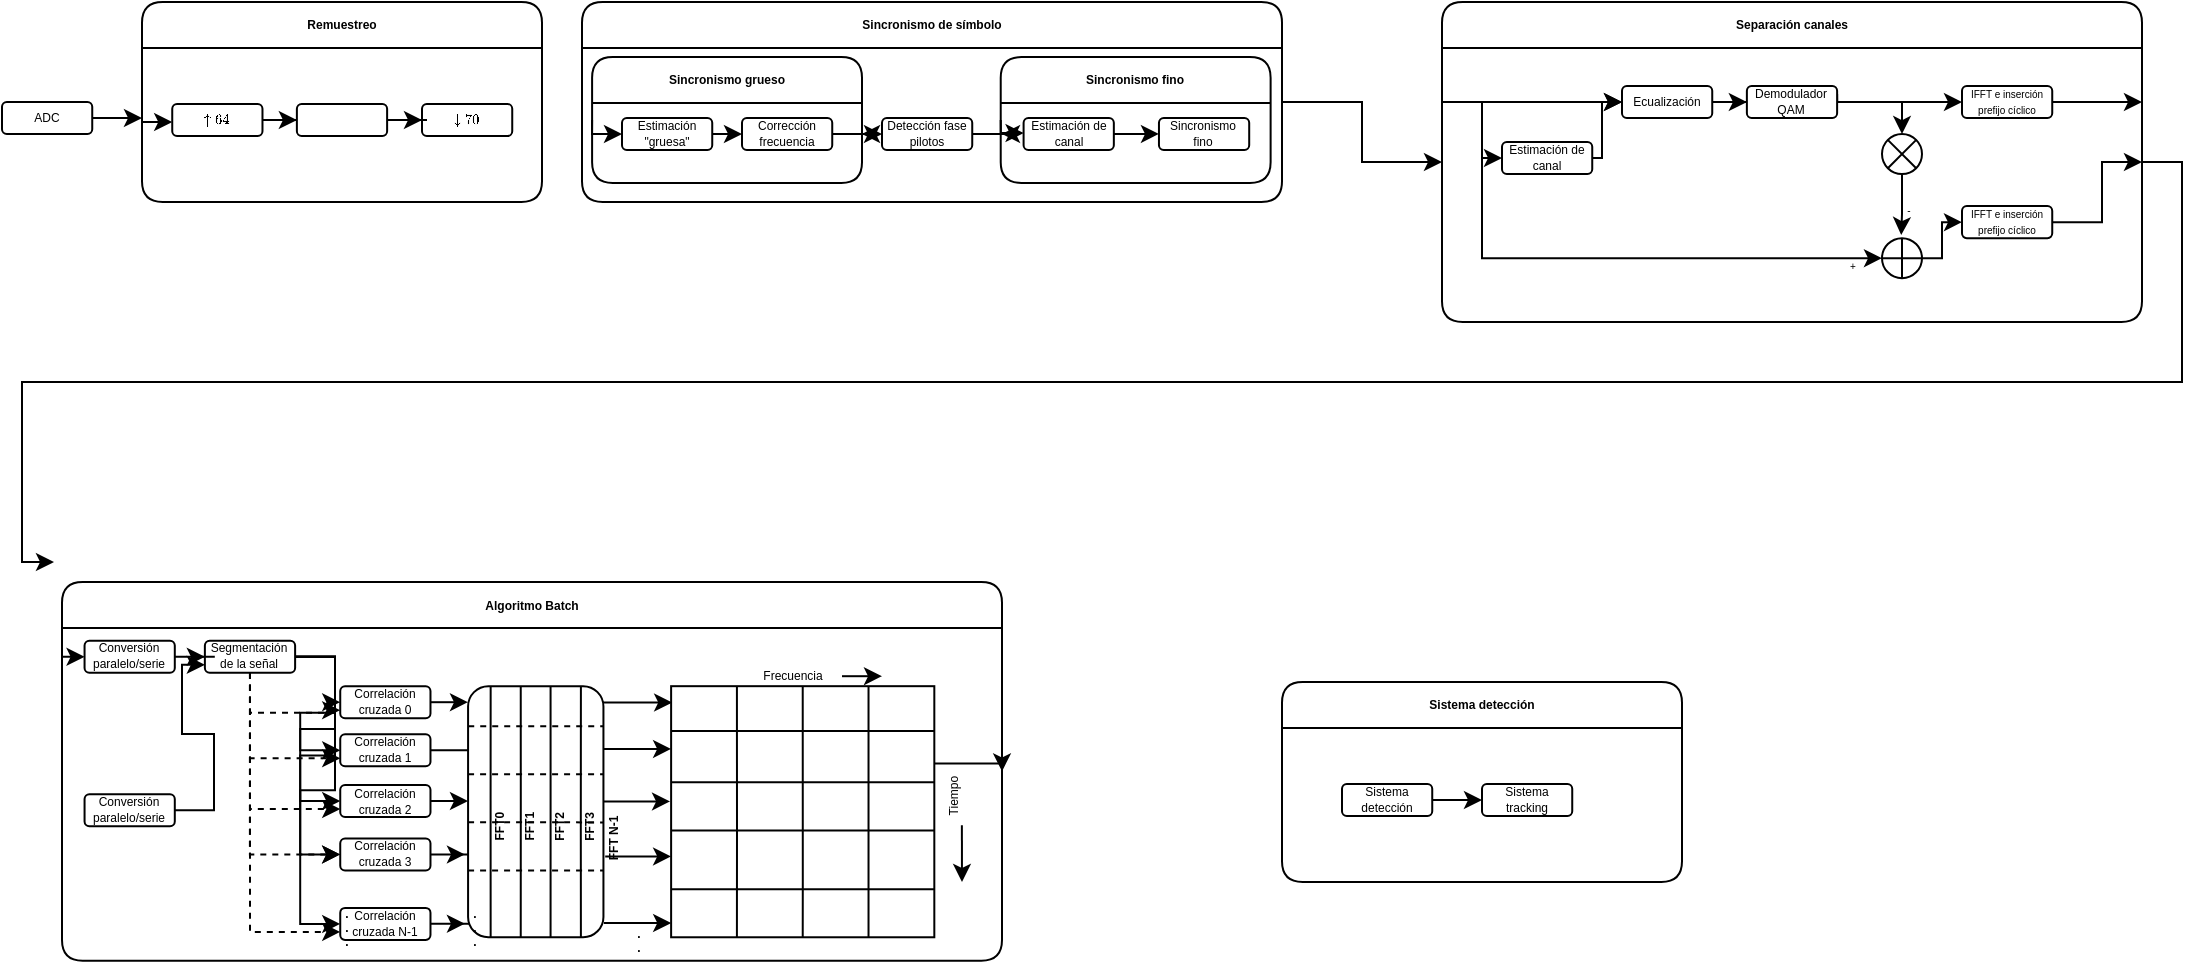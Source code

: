 <mxfile version="19.0.0" type="github">
  <diagram id="PDouPj2kM5bLhdBqerRg" name="Page-1">
    <mxGraphModel dx="2222" dy="564" grid="1" gridSize="10" guides="1" tooltips="1" connect="1" arrows="1" fold="1" page="1" pageScale="1" pageWidth="1169" pageHeight="827" math="1" shadow="0">
      <root>
        <mxCell id="0" />
        <mxCell id="1" parent="0" />
        <mxCell id="mMi7ERoI5mFDvk5F9cLi-12" style="edgeStyle=orthogonalEdgeStyle;rounded=0;orthogonalLoop=1;jettySize=auto;html=1;fontSize=6;strokeWidth=1;" edge="1" parent="1" source="mMi7ERoI5mFDvk5F9cLi-6">
          <mxGeometry relative="1" as="geometry">
            <mxPoint x="-1060" y="178.015" as="targetPoint" />
          </mxGeometry>
        </mxCell>
        <mxCell id="mMi7ERoI5mFDvk5F9cLi-6" value="ADC" style="rounded=1;html=1;fontSize=6;whiteSpace=wrap;" vertex="1" parent="1">
          <mxGeometry x="-1130" y="170.001" width="45.12" height="16.027" as="geometry" />
        </mxCell>
        <mxCell id="mMi7ERoI5mFDvk5F9cLi-7" value="Remuestreo" style="swimlane;fontSize=6;rounded=1;" vertex="1" parent="1">
          <mxGeometry x="-1060" y="120" width="200" height="100" as="geometry" />
        </mxCell>
        <mxCell id="mMi7ERoI5mFDvk5F9cLi-15" style="edgeStyle=orthogonalEdgeStyle;rounded=0;orthogonalLoop=1;jettySize=auto;html=1;fontSize=6;strokeWidth=1;" edge="1" parent="mMi7ERoI5mFDvk5F9cLi-7" source="mMi7ERoI5mFDvk5F9cLi-8" target="mMi7ERoI5mFDvk5F9cLi-9">
          <mxGeometry relative="1" as="geometry" />
        </mxCell>
        <mxCell id="mMi7ERoI5mFDvk5F9cLi-8" value="$$\uparrow 64$$" style="rounded=1;html=1;fontSize=6;whiteSpace=wrap;" vertex="1" parent="mMi7ERoI5mFDvk5F9cLi-7">
          <mxGeometry x="15.12" y="51.001" width="45.12" height="16.027" as="geometry" />
        </mxCell>
        <mxCell id="mMi7ERoI5mFDvk5F9cLi-10" value="$$\downarrow 70$$" style="rounded=1;html=1;fontSize=6;whiteSpace=wrap;" vertex="1" parent="mMi7ERoI5mFDvk5F9cLi-7">
          <mxGeometry x="140" y="51.001" width="45.12" height="16.027" as="geometry" />
        </mxCell>
        <mxCell id="mMi7ERoI5mFDvk5F9cLi-16" style="edgeStyle=orthogonalEdgeStyle;rounded=0;orthogonalLoop=1;jettySize=auto;html=1;entryX=0;entryY=0.5;entryDx=0;entryDy=0;fontSize=6;strokeWidth=1;" edge="1" parent="mMi7ERoI5mFDvk5F9cLi-7" source="mMi7ERoI5mFDvk5F9cLi-9" target="mMi7ERoI5mFDvk5F9cLi-10">
          <mxGeometry relative="1" as="geometry" />
        </mxCell>
        <mxCell id="mMi7ERoI5mFDvk5F9cLi-9" value="" style="rounded=1;html=1;fontSize=6;whiteSpace=wrap;" vertex="1" parent="mMi7ERoI5mFDvk5F9cLi-7">
          <mxGeometry x="77.44" y="51.001" width="45.12" height="16.027" as="geometry" />
        </mxCell>
        <mxCell id="mMi7ERoI5mFDvk5F9cLi-17" style="edgeStyle=orthogonalEdgeStyle;rounded=0;orthogonalLoop=1;jettySize=auto;html=1;exitX=0;exitY=0.5;exitDx=0;exitDy=0;entryX=0;entryY=0.5;entryDx=0;entryDy=0;fontSize=6;strokeWidth=1;" edge="1" parent="mMi7ERoI5mFDvk5F9cLi-7" source="mMi7ERoI5mFDvk5F9cLi-7" target="mMi7ERoI5mFDvk5F9cLi-8">
          <mxGeometry relative="1" as="geometry">
            <Array as="points">
              <mxPoint y="60" />
              <mxPoint x="15" y="60" />
            </Array>
          </mxGeometry>
        </mxCell>
        <mxCell id="mMi7ERoI5mFDvk5F9cLi-14" value="" style="shape=image;verticalLabelPosition=bottom;labelBackgroundColor=default;verticalAlign=top;aspect=fixed;imageAspect=0;image=https://www.simbologia-electronica.com/imagenes/simbolos-electronicos/filtros-electricos/pasa-baja_1.png;" vertex="1" parent="1">
          <mxGeometry x="-975" y="164.01" width="30" height="30" as="geometry" />
        </mxCell>
        <mxCell id="mMi7ERoI5mFDvk5F9cLi-85" style="edgeStyle=orthogonalEdgeStyle;rounded=0;orthogonalLoop=1;jettySize=auto;html=1;entryX=0;entryY=0.5;entryDx=0;entryDy=0;fontSize=5;strokeWidth=1;" edge="1" parent="1" source="mMi7ERoI5mFDvk5F9cLi-18" target="mMi7ERoI5mFDvk5F9cLi-55">
          <mxGeometry relative="1" as="geometry" />
        </mxCell>
        <mxCell id="mMi7ERoI5mFDvk5F9cLi-18" value="Sincronismo de símbolo" style="swimlane;fontSize=6;rounded=1;container=0;" vertex="1" parent="1">
          <mxGeometry x="-840" y="120" width="350" height="100" as="geometry" />
        </mxCell>
        <mxCell id="mMi7ERoI5mFDvk5F9cLi-46" value="Sincronismo fino" style="swimlane;rounded=1;shadow=0;glass=0;fontSize=6;whiteSpace=wrap;container=0;" vertex="1" parent="mMi7ERoI5mFDvk5F9cLi-18">
          <mxGeometry x="209.36" y="27.54" width="134.95" height="62.94" as="geometry">
            <mxRectangle x="70" y="50" width="100" height="23" as="alternateBounds" />
          </mxGeometry>
        </mxCell>
        <mxCell id="mMi7ERoI5mFDvk5F9cLi-49" style="edgeStyle=orthogonalEdgeStyle;rounded=0;orthogonalLoop=1;jettySize=auto;html=1;entryX=0;entryY=0.5;entryDx=0;entryDy=0;fontSize=6;strokeWidth=1;" edge="1" parent="mMi7ERoI5mFDvk5F9cLi-46" source="mMi7ERoI5mFDvk5F9cLi-47" target="mMi7ERoI5mFDvk5F9cLi-48">
          <mxGeometry relative="1" as="geometry" />
        </mxCell>
        <mxCell id="mMi7ERoI5mFDvk5F9cLi-47" value="Estimación de canal" style="rounded=1;html=1;fontSize=6;whiteSpace=wrap;" vertex="1" parent="mMi7ERoI5mFDvk5F9cLi-46">
          <mxGeometry x="11.44" y="30.431" width="45.12" height="16.027" as="geometry" />
        </mxCell>
        <mxCell id="mMi7ERoI5mFDvk5F9cLi-48" value="Sincronismo fino" style="rounded=1;html=1;fontSize=6;whiteSpace=wrap;" vertex="1" parent="mMi7ERoI5mFDvk5F9cLi-46">
          <mxGeometry x="79.12" y="30.431" width="45.12" height="16.027" as="geometry" />
        </mxCell>
        <mxCell id="mMi7ERoI5mFDvk5F9cLi-50" style="edgeStyle=orthogonalEdgeStyle;rounded=0;orthogonalLoop=1;jettySize=auto;html=1;exitX=0;exitY=0.5;exitDx=0;exitDy=0;entryX=0;entryY=0.5;entryDx=0;entryDy=0;fontSize=6;strokeWidth=1;" edge="1" parent="mMi7ERoI5mFDvk5F9cLi-46" source="mMi7ERoI5mFDvk5F9cLi-46" target="mMi7ERoI5mFDvk5F9cLi-47">
          <mxGeometry relative="1" as="geometry">
            <Array as="points">
              <mxPoint y="38" />
              <mxPoint x="11" y="38" />
            </Array>
          </mxGeometry>
        </mxCell>
        <mxCell id="mMi7ERoI5mFDvk5F9cLi-51" style="edgeStyle=orthogonalEdgeStyle;rounded=0;orthogonalLoop=1;jettySize=auto;html=1;fontSize=6;strokeWidth=1;" edge="1" parent="1" source="mMi7ERoI5mFDvk5F9cLi-45">
          <mxGeometry relative="1" as="geometry">
            <mxPoint x="-630" y="185.995" as="targetPoint" />
          </mxGeometry>
        </mxCell>
        <mxCell id="mMi7ERoI5mFDvk5F9cLi-43" style="edgeStyle=orthogonalEdgeStyle;rounded=0;orthogonalLoop=1;jettySize=auto;html=1;exitX=0;exitY=0.5;exitDx=0;exitDy=0;entryX=0;entryY=0.5;entryDx=0;entryDy=0;fontSize=6;strokeWidth=1;" edge="1" parent="1" source="mMi7ERoI5mFDvk5F9cLi-27" target="mMi7ERoI5mFDvk5F9cLi-38">
          <mxGeometry relative="1" as="geometry">
            <Array as="points">
              <mxPoint x="-835" y="186" />
            </Array>
          </mxGeometry>
        </mxCell>
        <mxCell id="mMi7ERoI5mFDvk5F9cLi-52" style="edgeStyle=orthogonalEdgeStyle;rounded=0;orthogonalLoop=1;jettySize=auto;html=1;exitX=1;exitY=0.5;exitDx=0;exitDy=0;entryX=0;entryY=0.5;entryDx=0;entryDy=0;fontSize=6;strokeWidth=1;" edge="1" parent="1" source="mMi7ERoI5mFDvk5F9cLi-27" target="mMi7ERoI5mFDvk5F9cLi-45">
          <mxGeometry relative="1" as="geometry">
            <Array as="points">
              <mxPoint x="-700" y="186" />
            </Array>
          </mxGeometry>
        </mxCell>
        <mxCell id="mMi7ERoI5mFDvk5F9cLi-27" value="Sincronismo grueso" style="swimlane;rounded=1;shadow=0;glass=0;fontSize=6;whiteSpace=wrap;container=0;" vertex="1" parent="1">
          <mxGeometry x="-834.95" y="147.55" width="134.95" height="62.94" as="geometry">
            <mxRectangle x="70" y="50" width="100" height="23" as="alternateBounds" />
          </mxGeometry>
        </mxCell>
        <mxCell id="mMi7ERoI5mFDvk5F9cLi-44" style="edgeStyle=orthogonalEdgeStyle;rounded=0;orthogonalLoop=1;jettySize=auto;html=1;exitX=1;exitY=0.5;exitDx=0;exitDy=0;entryX=0;entryY=0.5;entryDx=0;entryDy=0;fontSize=6;strokeWidth=1;" edge="1" parent="1" source="mMi7ERoI5mFDvk5F9cLi-38" target="mMi7ERoI5mFDvk5F9cLi-39">
          <mxGeometry relative="1" as="geometry" />
        </mxCell>
        <mxCell id="mMi7ERoI5mFDvk5F9cLi-38" value="Estimación &quot;gruesa&quot;" style="rounded=1;html=1;fontSize=6;whiteSpace=wrap;" vertex="1" parent="1">
          <mxGeometry x="-820.0" y="177.981" width="45.12" height="16.027" as="geometry" />
        </mxCell>
        <mxCell id="mMi7ERoI5mFDvk5F9cLi-53" style="edgeStyle=orthogonalEdgeStyle;rounded=0;orthogonalLoop=1;jettySize=auto;html=1;fontSize=6;strokeWidth=1;" edge="1" parent="1" source="mMi7ERoI5mFDvk5F9cLi-39">
          <mxGeometry relative="1" as="geometry">
            <mxPoint x="-700" y="185.995" as="targetPoint" />
          </mxGeometry>
        </mxCell>
        <mxCell id="mMi7ERoI5mFDvk5F9cLi-39" value="Corrección frecuencia" style="rounded=1;html=1;fontSize=6;whiteSpace=wrap;" vertex="1" parent="1">
          <mxGeometry x="-760.0" y="177.981" width="45.12" height="16.027" as="geometry" />
        </mxCell>
        <mxCell id="mMi7ERoI5mFDvk5F9cLi-45" value="Detección fase pilotos" style="rounded=1;html=1;fontSize=6;whiteSpace=wrap;" vertex="1" parent="1">
          <mxGeometry x="-690.0" y="177.981" width="45.12" height="16.027" as="geometry" />
        </mxCell>
        <mxCell id="mMi7ERoI5mFDvk5F9cLi-54" value="" style="group" vertex="1" connectable="0" parent="1">
          <mxGeometry x="-1100" y="410" width="470" height="189.41" as="geometry" />
        </mxCell>
        <mxCell id="5luADB34g27wOjglePZU-57" value="Algoritmo Batch" style="swimlane;rounded=1;shadow=0;glass=0;whiteSpace=wrap;fontSize=6;" parent="mMi7ERoI5mFDvk5F9cLi-54" vertex="1">
          <mxGeometry width="470" height="189.41" as="geometry" />
        </mxCell>
        <mxCell id="5luADB34g27wOjglePZU-74" style="edgeStyle=orthogonalEdgeStyle;rounded=0;orthogonalLoop=1;jettySize=auto;html=1;entryX=0;entryY=0.5;entryDx=0;entryDy=0;fontSize=6;" parent="5luADB34g27wOjglePZU-57" source="5luADB34g27wOjglePZU-64" target="5luADB34g27wOjglePZU-68" edge="1">
          <mxGeometry relative="1" as="geometry" />
        </mxCell>
        <mxCell id="5luADB34g27wOjglePZU-75" style="edgeStyle=orthogonalEdgeStyle;rounded=0;orthogonalLoop=1;jettySize=auto;html=1;exitX=1;exitY=0.5;exitDx=0;exitDy=0;entryX=0;entryY=0.5;entryDx=0;entryDy=0;fontSize=6;" parent="5luADB34g27wOjglePZU-57" source="5luADB34g27wOjglePZU-64" target="5luADB34g27wOjglePZU-69" edge="1">
          <mxGeometry relative="1" as="geometry" />
        </mxCell>
        <mxCell id="5luADB34g27wOjglePZU-76" style="edgeStyle=orthogonalEdgeStyle;rounded=0;orthogonalLoop=1;jettySize=auto;html=1;exitX=1;exitY=0.5;exitDx=0;exitDy=0;entryX=0;entryY=0.5;entryDx=0;entryDy=0;fontSize=6;" parent="5luADB34g27wOjglePZU-57" source="5luADB34g27wOjglePZU-64" target="5luADB34g27wOjglePZU-70" edge="1">
          <mxGeometry relative="1" as="geometry" />
        </mxCell>
        <mxCell id="5luADB34g27wOjglePZU-77" style="edgeStyle=orthogonalEdgeStyle;rounded=0;orthogonalLoop=1;jettySize=auto;html=1;exitX=1;exitY=0.5;exitDx=0;exitDy=0;entryX=0;entryY=0.5;entryDx=0;entryDy=0;fontSize=6;" parent="5luADB34g27wOjglePZU-57" source="5luADB34g27wOjglePZU-64" target="5luADB34g27wOjglePZU-71" edge="1">
          <mxGeometry relative="1" as="geometry" />
        </mxCell>
        <mxCell id="5luADB34g27wOjglePZU-78" style="edgeStyle=orthogonalEdgeStyle;rounded=0;orthogonalLoop=1;jettySize=auto;html=1;exitX=1;exitY=0.5;exitDx=0;exitDy=0;entryX=0;entryY=0.5;entryDx=0;entryDy=0;fontSize=6;" parent="5luADB34g27wOjglePZU-57" source="5luADB34g27wOjglePZU-64" target="5luADB34g27wOjglePZU-72" edge="1">
          <mxGeometry relative="1" as="geometry" />
        </mxCell>
        <mxCell id="5luADB34g27wOjglePZU-80" style="edgeStyle=orthogonalEdgeStyle;orthogonalLoop=1;jettySize=auto;html=1;exitX=0.5;exitY=1;exitDx=0;exitDy=0;entryX=0;entryY=0.75;entryDx=0;entryDy=0;rounded=0;dashed=1;fontSize=6;" parent="5luADB34g27wOjglePZU-57" source="5luADB34g27wOjglePZU-64" target="5luADB34g27wOjglePZU-69" edge="1">
          <mxGeometry relative="1" as="geometry" />
        </mxCell>
        <mxCell id="5luADB34g27wOjglePZU-82" style="edgeStyle=orthogonalEdgeStyle;rounded=0;orthogonalLoop=1;jettySize=auto;html=1;exitX=0.5;exitY=1;exitDx=0;exitDy=0;entryX=0;entryY=0.75;entryDx=0;entryDy=0;dashed=1;fontSize=6;" parent="5luADB34g27wOjglePZU-57" source="5luADB34g27wOjglePZU-64" target="5luADB34g27wOjglePZU-68" edge="1">
          <mxGeometry relative="1" as="geometry" />
        </mxCell>
        <mxCell id="5luADB34g27wOjglePZU-83" style="edgeStyle=orthogonalEdgeStyle;rounded=0;orthogonalLoop=1;jettySize=auto;html=1;exitX=0.5;exitY=1;exitDx=0;exitDy=0;entryX=0;entryY=0.75;entryDx=0;entryDy=0;dashed=1;fontSize=6;" parent="5luADB34g27wOjglePZU-57" source="5luADB34g27wOjglePZU-64" target="5luADB34g27wOjglePZU-70" edge="1">
          <mxGeometry relative="1" as="geometry" />
        </mxCell>
        <mxCell id="5luADB34g27wOjglePZU-84" style="edgeStyle=orthogonalEdgeStyle;rounded=0;orthogonalLoop=1;jettySize=auto;html=1;entryX=0;entryY=0.5;entryDx=0;entryDy=0;dashed=1;fontSize=6;" parent="5luADB34g27wOjglePZU-57" source="5luADB34g27wOjglePZU-64" target="5luADB34g27wOjglePZU-71" edge="1">
          <mxGeometry relative="1" as="geometry">
            <Array as="points">
              <mxPoint x="94" y="136.229" />
            </Array>
          </mxGeometry>
        </mxCell>
        <mxCell id="5luADB34g27wOjglePZU-85" style="edgeStyle=orthogonalEdgeStyle;rounded=0;orthogonalLoop=1;jettySize=auto;html=1;exitX=0.5;exitY=1;exitDx=0;exitDy=0;entryX=0;entryY=0.75;entryDx=0;entryDy=0;dashed=1;fontSize=6;" parent="5luADB34g27wOjglePZU-57" source="5luADB34g27wOjglePZU-64" target="5luADB34g27wOjglePZU-72" edge="1">
          <mxGeometry relative="1" as="geometry" />
        </mxCell>
        <mxCell id="5luADB34g27wOjglePZU-64" value="&lt;font style=&quot;font-size: 6px;&quot;&gt;Segmentación de la señal&lt;/font&gt;" style="rounded=1;html=1;fontSize=6;whiteSpace=wrap;" parent="5luADB34g27wOjglePZU-57" vertex="1">
          <mxGeometry x="71.44" y="29.383" width="45.12" height="16.027" as="geometry" />
        </mxCell>
        <mxCell id="5luADB34g27wOjglePZU-89" style="edgeStyle=orthogonalEdgeStyle;rounded=0;orthogonalLoop=1;jettySize=auto;html=1;exitX=1;exitY=0.5;exitDx=0;exitDy=0;entryX=0;entryY=0.063;entryDx=0;entryDy=0;entryPerimeter=0;fontSize=6;" parent="5luADB34g27wOjglePZU-57" source="5luADB34g27wOjglePZU-68" target="5luADB34g27wOjglePZU-86" edge="1">
          <mxGeometry relative="1" as="geometry" />
        </mxCell>
        <mxCell id="5luADB34g27wOjglePZU-68" value="Correlación cruzada 0" style="rounded=1;html=1;fontSize=6;whiteSpace=wrap;" parent="5luADB34g27wOjglePZU-57" vertex="1">
          <mxGeometry x="139.12" y="52.088" width="45.12" height="16.027" as="geometry" />
        </mxCell>
        <mxCell id="5luADB34g27wOjglePZU-90" style="edgeStyle=orthogonalEdgeStyle;rounded=0;orthogonalLoop=1;jettySize=auto;html=1;entryX=-0.004;entryY=0.256;entryDx=0;entryDy=0;entryPerimeter=0;fontSize=6;" parent="5luADB34g27wOjglePZU-57" source="5luADB34g27wOjglePZU-69" target="5luADB34g27wOjglePZU-86" edge="1">
          <mxGeometry relative="1" as="geometry">
            <mxPoint x="213.192" y="84.142" as="targetPoint" />
          </mxGeometry>
        </mxCell>
        <mxCell id="5luADB34g27wOjglePZU-69" value="Correlación cruzada 1" style="rounded=1;html=1;fontSize=6;whiteSpace=wrap;" parent="5luADB34g27wOjglePZU-57" vertex="1">
          <mxGeometry x="139.12" y="76.128" width="45.12" height="16.027" as="geometry" />
        </mxCell>
        <mxCell id="5luADB34g27wOjglePZU-91" style="edgeStyle=orthogonalEdgeStyle;rounded=0;orthogonalLoop=1;jettySize=auto;html=1;exitX=1;exitY=0.5;exitDx=0;exitDy=0;entryX=0;entryY=0.458;entryDx=0;entryDy=0;entryPerimeter=0;fontSize=6;" parent="5luADB34g27wOjglePZU-57" source="5luADB34g27wOjglePZU-70" target="5luADB34g27wOjglePZU-86" edge="1">
          <mxGeometry relative="1" as="geometry" />
        </mxCell>
        <mxCell id="5luADB34g27wOjglePZU-70" value="Correlación cruzada 2" style="rounded=1;html=1;fontSize=6;whiteSpace=wrap;" parent="5luADB34g27wOjglePZU-57" vertex="1">
          <mxGeometry x="139.12" y="101.504" width="45.12" height="16.027" as="geometry" />
        </mxCell>
        <mxCell id="5luADB34g27wOjglePZU-92" style="edgeStyle=orthogonalEdgeStyle;rounded=0;orthogonalLoop=1;jettySize=auto;html=1;entryX=-0.023;entryY=0.67;entryDx=0;entryDy=0;entryPerimeter=0;fontSize=6;" parent="5luADB34g27wOjglePZU-57" source="5luADB34g27wOjglePZU-71" target="5luADB34g27wOjglePZU-86" edge="1">
          <mxGeometry relative="1" as="geometry" />
        </mxCell>
        <mxCell id="5luADB34g27wOjglePZU-71" value="Correlación cruzada 3" style="rounded=1;html=1;fontSize=6;whiteSpace=wrap;" parent="5luADB34g27wOjglePZU-57" vertex="1">
          <mxGeometry x="139.12" y="128.216" width="45.12" height="16.027" as="geometry" />
        </mxCell>
        <mxCell id="5luADB34g27wOjglePZU-93" style="edgeStyle=orthogonalEdgeStyle;rounded=0;orthogonalLoop=1;jettySize=auto;html=1;entryX=-0.023;entryY=0.946;entryDx=0;entryDy=0;entryPerimeter=0;fontSize=6;" parent="5luADB34g27wOjglePZU-57" source="5luADB34g27wOjglePZU-72" target="5luADB34g27wOjglePZU-86" edge="1">
          <mxGeometry relative="1" as="geometry" />
        </mxCell>
        <mxCell id="5luADB34g27wOjglePZU-72" value="Correlación cruzada N-1" style="rounded=1;html=1;whiteSpace=wrap;fontSize=6;" parent="5luADB34g27wOjglePZU-57" vertex="1">
          <mxGeometry x="139.12" y="162.941" width="45.12" height="16.027" as="geometry" />
        </mxCell>
        <mxCell id="5luADB34g27wOjglePZU-79" value="&lt;b style=&quot;font-size: 6px;&quot;&gt;.&lt;br style=&quot;font-size: 6px;&quot;&gt;.&lt;br style=&quot;font-size: 6px;&quot;&gt;.&lt;br style=&quot;font-size: 6px;&quot;&gt;&lt;/b&gt;" style="text;html=1;align=center;verticalAlign=middle;resizable=0;points=[];autosize=1;strokeColor=none;fillColor=none;fontSize=6;" parent="5luADB34g27wOjglePZU-57" vertex="1">
          <mxGeometry x="131.6" y="157.842" width="20" height="30" as="geometry" />
        </mxCell>
        <mxCell id="5luADB34g27wOjglePZU-102" style="edgeStyle=orthogonalEdgeStyle;rounded=0;orthogonalLoop=1;jettySize=auto;html=1;entryX=0.004;entryY=0.065;entryDx=0;entryDy=0;entryPerimeter=0;exitX=0.997;exitY=0.065;exitDx=0;exitDy=0;exitPerimeter=0;fontSize=6;" parent="5luADB34g27wOjglePZU-57" source="5luADB34g27wOjglePZU-86" target="5luADB34g27wOjglePZU-99" edge="1">
          <mxGeometry relative="1" as="geometry" />
        </mxCell>
        <mxCell id="5luADB34g27wOjglePZU-103" style="edgeStyle=orthogonalEdgeStyle;rounded=0;orthogonalLoop=1;jettySize=auto;html=1;exitX=1;exitY=0.25;exitDx=0;exitDy=0;entryX=0;entryY=0.25;entryDx=0;entryDy=0;fontSize=6;" parent="5luADB34g27wOjglePZU-57" source="5luADB34g27wOjglePZU-86" target="5luADB34g27wOjglePZU-99" edge="1">
          <mxGeometry relative="1" as="geometry" />
        </mxCell>
        <mxCell id="5luADB34g27wOjglePZU-104" style="edgeStyle=orthogonalEdgeStyle;rounded=0;orthogonalLoop=1;jettySize=auto;html=1;exitX=0.997;exitY=0.459;exitDx=0;exitDy=0;exitPerimeter=0;entryX=-0.004;entryY=0.459;entryDx=0;entryDy=0;entryPerimeter=0;fontSize=6;" parent="5luADB34g27wOjglePZU-57" source="5luADB34g27wOjglePZU-86" target="5luADB34g27wOjglePZU-99" edge="1">
          <mxGeometry relative="1" as="geometry" />
        </mxCell>
        <mxCell id="5luADB34g27wOjglePZU-105" style="edgeStyle=orthogonalEdgeStyle;rounded=0;orthogonalLoop=1;jettySize=auto;html=1;exitX=1.013;exitY=0.678;exitDx=0;exitDy=0;exitPerimeter=0;entryX=0;entryY=0.678;entryDx=0;entryDy=0;entryPerimeter=0;fontSize=6;" parent="5luADB34g27wOjglePZU-57" source="5luADB34g27wOjglePZU-86" target="5luADB34g27wOjglePZU-99" edge="1">
          <mxGeometry relative="1" as="geometry">
            <mxPoint x="304.56" y="137.565" as="targetPoint" />
          </mxGeometry>
        </mxCell>
        <mxCell id="5luADB34g27wOjglePZU-86" value="" style="rounded=1;html=1;shadow=0;glass=0;fontSize=6;whiteSpace=wrap;" parent="5luADB34g27wOjglePZU-57" vertex="1">
          <mxGeometry x="203.04" y="52.088" width="67.68" height="125.545" as="geometry" />
        </mxCell>
        <mxCell id="82p_zA2Nt_jTjOzAJqe6-40" style="edgeStyle=orthogonalEdgeStyle;rounded=0;orthogonalLoop=1;jettySize=auto;html=1;entryX=1;entryY=0.5;entryDx=0;entryDy=0;fontSize=6;" parent="5luADB34g27wOjglePZU-57" source="5luADB34g27wOjglePZU-99" target="5luADB34g27wOjglePZU-57" edge="1">
          <mxGeometry relative="1" as="geometry">
            <Array as="points">
              <mxPoint x="413.6" y="113.525" />
              <mxPoint x="413.6" y="90.82" />
            </Array>
          </mxGeometry>
        </mxCell>
        <mxCell id="5luADB34g27wOjglePZU-99" value="" style="rounded=0;html=1;shadow=0;glass=0;labelBackgroundColor=default;endArrow=none;fontSize=6;whiteSpace=wrap;" parent="5luADB34g27wOjglePZU-57" vertex="1">
          <mxGeometry x="304.56" y="52.088" width="131.6" height="125.545" as="geometry" />
        </mxCell>
        <mxCell id="5luADB34g27wOjglePZU-100" value="Frecuencia" style="text;html=1;align=center;verticalAlign=middle;resizable=0;points=[];autosize=1;strokeColor=none;fillColor=none;fontSize=6;" parent="5luADB34g27wOjglePZU-57" vertex="1">
          <mxGeometry x="340.004" y="42.092" width="50" height="10" as="geometry" />
        </mxCell>
        <mxCell id="5luADB34g27wOjglePZU-101" value="Tiempo" style="text;html=1;align=center;verticalAlign=middle;resizable=0;points=[];autosize=1;strokeColor=none;fillColor=none;horizontal=0;fontSize=6;" parent="5luADB34g27wOjglePZU-57" vertex="1">
          <mxGeometry x="436.162" y="92.151" width="20" height="30" as="geometry" />
        </mxCell>
        <mxCell id="5luADB34g27wOjglePZU-106" style="edgeStyle=orthogonalEdgeStyle;rounded=0;orthogonalLoop=1;jettySize=auto;html=1;exitX=1.003;exitY=0.943;exitDx=0;exitDy=0;exitPerimeter=0;fontSize=6;" parent="5luADB34g27wOjglePZU-57" source="5luADB34g27wOjglePZU-86" edge="1">
          <mxGeometry relative="1" as="geometry">
            <mxPoint x="304.56" y="170.42" as="targetPoint" />
          </mxGeometry>
        </mxCell>
        <mxCell id="5luADB34g27wOjglePZU-107" value="" style="endArrow=none;html=1;rounded=0;fontSize=6;" parent="5luADB34g27wOjglePZU-57" edge="1">
          <mxGeometry width="50" height="50" relative="1" as="geometry">
            <mxPoint x="304.56" y="74.526" as="sourcePoint" />
            <mxPoint x="436.16" y="74.526" as="targetPoint" />
          </mxGeometry>
        </mxCell>
        <mxCell id="5luADB34g27wOjglePZU-108" value="" style="endArrow=none;html=1;rounded=0;fontSize=6;" parent="5luADB34g27wOjglePZU-57" edge="1">
          <mxGeometry width="50" height="50" relative="1" as="geometry">
            <mxPoint x="304.56" y="100.169" as="sourcePoint" />
            <mxPoint x="436.16" y="100.169" as="targetPoint" />
          </mxGeometry>
        </mxCell>
        <mxCell id="5luADB34g27wOjglePZU-109" value="" style="endArrow=none;html=1;rounded=0;fontSize=6;" parent="5luADB34g27wOjglePZU-57" edge="1">
          <mxGeometry width="50" height="50" relative="1" as="geometry">
            <mxPoint x="304.56" y="124.209" as="sourcePoint" />
            <mxPoint x="436.16" y="124.209" as="targetPoint" />
          </mxGeometry>
        </mxCell>
        <mxCell id="5luADB34g27wOjglePZU-110" value="" style="endArrow=none;html=1;rounded=0;fontSize=6;" parent="5luADB34g27wOjglePZU-57" edge="1">
          <mxGeometry width="50" height="50" relative="1" as="geometry">
            <mxPoint x="304.56" y="153.592" as="sourcePoint" />
            <mxPoint x="436.16" y="153.592" as="targetPoint" />
          </mxGeometry>
        </mxCell>
        <mxCell id="iroz2q5MWz0Eh91kU0fL-8" value="&lt;b style=&quot;font-size: 6px;&quot;&gt;.&lt;br style=&quot;font-size: 6px;&quot;&gt;.&lt;br style=&quot;font-size: 6px;&quot;&gt;.&lt;br style=&quot;font-size: 6px;&quot;&gt;&lt;/b&gt;" style="text;html=1;align=center;verticalAlign=middle;resizable=0;points=[];autosize=1;strokeColor=none;fillColor=none;fontSize=6;" parent="5luADB34g27wOjglePZU-57" vertex="1">
          <mxGeometry x="195.52" y="157.842" width="20" height="30" as="geometry" />
        </mxCell>
        <mxCell id="iroz2q5MWz0Eh91kU0fL-9" value="&lt;b style=&quot;font-size: 6px;&quot;&gt;.&lt;br style=&quot;font-size: 6px;&quot;&gt;.&lt;br style=&quot;font-size: 6px;&quot;&gt;.&lt;br style=&quot;font-size: 6px;&quot;&gt;&lt;/b&gt;" style="text;html=1;align=center;verticalAlign=middle;resizable=0;points=[];autosize=1;strokeColor=none;fillColor=none;fontSize=6;" parent="5luADB34g27wOjglePZU-57" vertex="1">
          <mxGeometry x="278.24" y="160.513" width="20" height="30" as="geometry" />
        </mxCell>
        <mxCell id="82p_zA2Nt_jTjOzAJqe6-49" style="edgeStyle=orthogonalEdgeStyle;rounded=0;orthogonalLoop=1;jettySize=auto;html=1;entryX=0;entryY=0.5;entryDx=0;entryDy=0;fontSize=6;" parent="5luADB34g27wOjglePZU-57" source="82p_zA2Nt_jTjOzAJqe6-46" target="5luADB34g27wOjglePZU-64" edge="1">
          <mxGeometry relative="1" as="geometry" />
        </mxCell>
        <mxCell id="82p_zA2Nt_jTjOzAJqe6-46" value="Conversión paralelo/serie" style="rounded=1;html=1;fontSize=6;whiteSpace=wrap;" parent="5luADB34g27wOjglePZU-57" vertex="1">
          <mxGeometry x="11.28" y="29.383" width="45.12" height="16.027" as="geometry" />
        </mxCell>
        <mxCell id="82p_zA2Nt_jTjOzAJqe6-48" style="edgeStyle=orthogonalEdgeStyle;rounded=0;orthogonalLoop=1;jettySize=auto;html=1;entryX=0;entryY=0.75;entryDx=0;entryDy=0;fontSize=6;" parent="5luADB34g27wOjglePZU-57" source="82p_zA2Nt_jTjOzAJqe6-47" target="5luADB34g27wOjglePZU-64" edge="1">
          <mxGeometry relative="1" as="geometry">
            <Array as="points">
              <mxPoint x="76" y="114" />
              <mxPoint x="76" y="76" />
              <mxPoint x="60" y="76" />
              <mxPoint x="60" y="41" />
            </Array>
          </mxGeometry>
        </mxCell>
        <mxCell id="82p_zA2Nt_jTjOzAJqe6-47" value="Conversión paralelo/serie" style="rounded=1;html=1;fontSize=6;whiteSpace=wrap;" parent="5luADB34g27wOjglePZU-57" vertex="1">
          <mxGeometry x="11.28" y="106.121" width="45.12" height="16.027" as="geometry" />
        </mxCell>
        <mxCell id="82p_zA2Nt_jTjOzAJqe6-50" style="edgeStyle=orthogonalEdgeStyle;rounded=0;orthogonalLoop=1;jettySize=auto;html=1;entryX=0;entryY=0.5;entryDx=0;entryDy=0;fontSize=6;" parent="5luADB34g27wOjglePZU-57" target="82p_zA2Nt_jTjOzAJqe6-46" edge="1">
          <mxGeometry relative="1" as="geometry">
            <Array as="points">
              <mxPoint y="37.396" />
            </Array>
            <mxPoint y="30" as="sourcePoint" />
          </mxGeometry>
        </mxCell>
        <mxCell id="kG4oIcdYXYJkIlnAyr43-4" style="edgeStyle=orthogonalEdgeStyle;rounded=0;orthogonalLoop=1;jettySize=auto;html=1;exitX=0.25;exitY=0;exitDx=0;exitDy=0;entryX=0.25;entryY=1;entryDx=0;entryDy=0;strokeColor=default;endArrow=none;fontSize=6;" parent="5luADB34g27wOjglePZU-57" source="5luADB34g27wOjglePZU-99" target="5luADB34g27wOjglePZU-99" edge="1">
          <mxGeometry relative="1" as="geometry">
            <Array as="points">
              <mxPoint x="337.648" y="122.874" />
              <mxPoint x="337.648" y="122.874" />
            </Array>
          </mxGeometry>
        </mxCell>
        <mxCell id="kG4oIcdYXYJkIlnAyr43-7" style="edgeStyle=orthogonalEdgeStyle;rounded=0;orthogonalLoop=1;jettySize=auto;html=1;exitX=0.5;exitY=0;exitDx=0;exitDy=0;entryX=0.5;entryY=1;entryDx=0;entryDy=0;strokeColor=default;endArrow=none;fontSize=6;" parent="5luADB34g27wOjglePZU-57" source="5luADB34g27wOjglePZU-99" target="5luADB34g27wOjglePZU-99" edge="1">
          <mxGeometry relative="1" as="geometry">
            <mxPoint x="341.22" y="54.759" as="sourcePoint" />
            <mxPoint x="341.22" y="180.304" as="targetPoint" />
            <Array as="points">
              <mxPoint x="370.36" y="149.585" />
              <mxPoint x="370.36" y="149.585" />
            </Array>
          </mxGeometry>
        </mxCell>
        <mxCell id="kG4oIcdYXYJkIlnAyr43-8" style="edgeStyle=orthogonalEdgeStyle;rounded=0;orthogonalLoop=1;jettySize=auto;html=1;exitX=0.75;exitY=0;exitDx=0;exitDy=0;entryX=0.75;entryY=1;entryDx=0;entryDy=0;strokeColor=default;endArrow=none;fontSize=6;" parent="5luADB34g27wOjglePZU-57" source="5luADB34g27wOjglePZU-99" target="5luADB34g27wOjglePZU-99" edge="1">
          <mxGeometry relative="1" as="geometry">
            <mxPoint x="374.12" y="54.759" as="sourcePoint" />
            <mxPoint x="374.12" y="180.304" as="targetPoint" />
            <Array as="points">
              <mxPoint x="402.32" y="52.088" />
              <mxPoint x="402.32" y="177.633" />
            </Array>
          </mxGeometry>
        </mxCell>
        <mxCell id="ix8nrv1j3cgbnX1aj0cv-2" value="" style="endArrow=none;html=1;rounded=0;dashed=1;fontSize=6;" parent="5luADB34g27wOjglePZU-57" edge="1">
          <mxGeometry width="50" height="50" relative="1" as="geometry">
            <mxPoint x="203.04" y="96.162" as="sourcePoint" />
            <mxPoint x="270.72" y="96.162" as="targetPoint" />
          </mxGeometry>
        </mxCell>
        <mxCell id="ix8nrv1j3cgbnX1aj0cv-3" value="" style="endArrow=none;html=1;rounded=0;exitX=0.001;exitY=0.153;exitDx=0;exitDy=0;exitPerimeter=0;dashed=1;fontSize=6;" parent="5luADB34g27wOjglePZU-57" edge="1">
          <mxGeometry width="50" height="50" relative="1" as="geometry">
            <mxPoint x="203.04" y="120.13" as="sourcePoint" />
            <mxPoint x="270.72" y="120.202" as="targetPoint" />
          </mxGeometry>
        </mxCell>
        <mxCell id="ix8nrv1j3cgbnX1aj0cv-4" value="" style="endArrow=none;html=1;rounded=0;exitX=0.001;exitY=0.153;exitDx=0;exitDy=0;exitPerimeter=0;dashed=1;fontSize=6;" parent="5luADB34g27wOjglePZU-57" edge="1">
          <mxGeometry width="50" height="50" relative="1" as="geometry">
            <mxPoint x="203.04" y="144.259" as="sourcePoint" />
            <mxPoint x="270.72" y="144.243" as="targetPoint" />
          </mxGeometry>
        </mxCell>
        <mxCell id="ix8nrv1j3cgbnX1aj0cv-5" style="edgeStyle=orthogonalEdgeStyle;rounded=0;orthogonalLoop=1;jettySize=auto;html=1;exitX=0.25;exitY=0;exitDx=0;exitDy=0;entryX=0.25;entryY=1;entryDx=0;entryDy=0;strokeColor=default;endArrow=none;fontSize=6;" parent="5luADB34g27wOjglePZU-57" edge="1">
          <mxGeometry relative="1" as="geometry">
            <Array as="points">
              <mxPoint x="229.18" y="109.518" />
              <mxPoint x="229.18" y="109.518" />
            </Array>
            <mxPoint x="229.368" y="52.088" as="sourcePoint" />
            <mxPoint x="229.368" y="177.633" as="targetPoint" />
          </mxGeometry>
        </mxCell>
        <mxCell id="ix8nrv1j3cgbnX1aj0cv-6" style="edgeStyle=orthogonalEdgeStyle;rounded=0;orthogonalLoop=1;jettySize=auto;html=1;exitX=0.25;exitY=0;exitDx=0;exitDy=0;entryX=0.25;entryY=1;entryDx=0;entryDy=0;strokeColor=default;endArrow=none;fontSize=6;" parent="5luADB34g27wOjglePZU-57" edge="1">
          <mxGeometry relative="1" as="geometry">
            <Array as="points">
              <mxPoint x="244.471" y="122.874" />
              <mxPoint x="244.471" y="122.874" />
            </Array>
            <mxPoint x="244.283" y="52.088" as="sourcePoint" />
            <mxPoint x="244.283" y="177.633" as="targetPoint" />
          </mxGeometry>
        </mxCell>
        <mxCell id="ix8nrv1j3cgbnX1aj0cv-7" style="edgeStyle=orthogonalEdgeStyle;rounded=0;orthogonalLoop=1;jettySize=auto;html=1;exitX=0.25;exitY=0;exitDx=0;exitDy=0;entryX=0.25;entryY=1;entryDx=0;entryDy=0;strokeColor=default;endArrow=none;fontSize=6;" parent="5luADB34g27wOjglePZU-57" edge="1">
          <mxGeometry relative="1" as="geometry">
            <Array as="points">
              <mxPoint x="259.636" y="122.874" />
              <mxPoint x="259.636" y="122.874" />
            </Array>
            <mxPoint x="259.448" y="52.088" as="sourcePoint" />
            <mxPoint x="259.448" y="177.633" as="targetPoint" />
          </mxGeometry>
        </mxCell>
        <mxCell id="ix8nrv1j3cgbnX1aj0cv-9" value="" style="endArrow=none;html=1;rounded=0;dashed=1;fontSize=6;" parent="5luADB34g27wOjglePZU-57" edge="1">
          <mxGeometry width="50" height="50" relative="1" as="geometry">
            <mxPoint x="203.111" y="72.121" as="sourcePoint" />
            <mxPoint x="270.72" y="72.121" as="targetPoint" />
          </mxGeometry>
        </mxCell>
        <mxCell id="ix8nrv1j3cgbnX1aj0cv-10" style="edgeStyle=orthogonalEdgeStyle;rounded=0;orthogonalLoop=1;jettySize=auto;html=1;exitX=0.25;exitY=0;exitDx=0;exitDy=0;entryX=0.25;entryY=1;entryDx=0;entryDy=0;strokeColor=default;endArrow=none;fontSize=6;" parent="5luADB34g27wOjglePZU-57" edge="1">
          <mxGeometry relative="1" as="geometry">
            <Array as="points">
              <mxPoint x="214.14" y="109.518" />
              <mxPoint x="214.14" y="109.518" />
            </Array>
            <mxPoint x="214.328" y="52.088" as="sourcePoint" />
            <mxPoint x="214.328" y="177.633" as="targetPoint" />
          </mxGeometry>
        </mxCell>
        <mxCell id="ix8nrv1j3cgbnX1aj0cv-17" value="&lt;b style=&quot;font-size: 6px;&quot;&gt;FFT0&lt;/b&gt;" style="text;html=1;align=center;verticalAlign=middle;resizable=0;points=[];autosize=1;strokeColor=none;fillColor=none;horizontal=0;fontSize=6;" parent="5luADB34g27wOjglePZU-57" vertex="1">
          <mxGeometry x="209.272" y="112.31" width="20" height="20" as="geometry" />
        </mxCell>
        <mxCell id="ix8nrv1j3cgbnX1aj0cv-12" value="&lt;b style=&quot;font-size: 6px;&quot;&gt;FFT1&lt;/b&gt;" style="text;html=1;align=center;verticalAlign=middle;resizable=0;points=[];autosize=1;strokeColor=none;fillColor=none;horizontal=0;fontSize=6;" parent="5luADB34g27wOjglePZU-57" vertex="1">
          <mxGeometry x="224.312" y="112.31" width="20" height="20" as="geometry" />
        </mxCell>
        <mxCell id="ix8nrv1j3cgbnX1aj0cv-15" value="&lt;b style=&quot;font-size: 6px;&quot;&gt;FFT2&lt;/b&gt;" style="text;html=1;align=center;verticalAlign=middle;resizable=0;points=[];autosize=1;strokeColor=none;fillColor=none;horizontal=0;fontSize=6;" parent="5luADB34g27wOjglePZU-57" vertex="1">
          <mxGeometry x="239.352" y="112.31" width="20" height="20" as="geometry" />
        </mxCell>
        <mxCell id="ix8nrv1j3cgbnX1aj0cv-16" value="&lt;b style=&quot;font-size: 6px;&quot;&gt;FFT3&lt;/b&gt;" style="text;html=1;align=center;verticalAlign=middle;resizable=0;points=[];autosize=1;strokeColor=none;fillColor=none;horizontal=0;fontSize=6;" parent="5luADB34g27wOjglePZU-57" vertex="1">
          <mxGeometry x="254.392" y="112.31" width="20" height="20" as="geometry" />
        </mxCell>
        <mxCell id="ix8nrv1j3cgbnX1aj0cv-19" value="&lt;b style=&quot;font-size: 6px;&quot;&gt;FFT N-1&lt;/b&gt;" style="text;html=1;align=center;verticalAlign=middle;resizable=0;points=[];autosize=1;strokeColor=none;fillColor=none;horizontal=0;fontSize=6;" parent="5luADB34g27wOjglePZU-57" vertex="1">
          <mxGeometry x="265.672" y="113.767" width="20" height="30" as="geometry" />
        </mxCell>
        <mxCell id="5luADB34g27wOjglePZU-112" style="edgeStyle=orthogonalEdgeStyle;rounded=0;orthogonalLoop=1;jettySize=auto;html=1;fontSize=6;exitX=0.689;exitY=0.984;exitDx=0;exitDy=0;exitPerimeter=0;" parent="5luADB34g27wOjglePZU-57" source="5luADB34g27wOjglePZU-101" edge="1">
          <mxGeometry relative="1" as="geometry">
            <mxPoint x="450" y="150" as="targetPoint" />
            <Array as="points" />
          </mxGeometry>
        </mxCell>
        <mxCell id="5luADB34g27wOjglePZU-111" style="edgeStyle=orthogonalEdgeStyle;rounded=0;orthogonalLoop=1;jettySize=auto;html=1;fontSize=6;" parent="mMi7ERoI5mFDvk5F9cLi-54" source="5luADB34g27wOjglePZU-100" edge="1">
          <mxGeometry relative="1" as="geometry">
            <mxPoint x="410" y="47" as="targetPoint" />
          </mxGeometry>
        </mxCell>
        <mxCell id="mMi7ERoI5mFDvk5F9cLi-87" style="edgeStyle=orthogonalEdgeStyle;rounded=0;orthogonalLoop=1;jettySize=auto;html=1;fontSize=5;strokeWidth=1;" edge="1" parent="1" source="mMi7ERoI5mFDvk5F9cLi-55">
          <mxGeometry relative="1" as="geometry">
            <mxPoint x="-1104" y="400" as="targetPoint" />
            <Array as="points">
              <mxPoint x="-40" y="200" />
              <mxPoint x="-40" y="310" />
              <mxPoint x="-1120" y="310" />
              <mxPoint x="-1120" y="400" />
            </Array>
          </mxGeometry>
        </mxCell>
        <mxCell id="mMi7ERoI5mFDvk5F9cLi-55" value="Separación canales" style="swimlane;fontSize=6;rounded=1;" vertex="1" parent="1">
          <mxGeometry x="-410" y="120" width="350" height="160" as="geometry" />
        </mxCell>
        <mxCell id="mMi7ERoI5mFDvk5F9cLi-84" style="edgeStyle=orthogonalEdgeStyle;rounded=0;orthogonalLoop=1;jettySize=auto;html=1;fontSize=5;strokeWidth=1;" edge="1" parent="mMi7ERoI5mFDvk5F9cLi-55" source="mMi7ERoI5mFDvk5F9cLi-62" target="mMi7ERoI5mFDvk5F9cLi-64">
          <mxGeometry relative="1" as="geometry" />
        </mxCell>
        <mxCell id="mMi7ERoI5mFDvk5F9cLi-62" value="Ecualización" style="rounded=1;html=1;fontSize=6;whiteSpace=wrap;" vertex="1" parent="mMi7ERoI5mFDvk5F9cLi-55">
          <mxGeometry x="90.0" y="41.991" width="45.12" height="16.027" as="geometry" />
        </mxCell>
        <mxCell id="mMi7ERoI5mFDvk5F9cLi-67" style="edgeStyle=orthogonalEdgeStyle;rounded=0;orthogonalLoop=1;jettySize=auto;html=1;entryX=0;entryY=0.5;entryDx=0;entryDy=0;fontSize=6;strokeWidth=1;" edge="1" parent="mMi7ERoI5mFDvk5F9cLi-55" source="mMi7ERoI5mFDvk5F9cLi-63" target="mMi7ERoI5mFDvk5F9cLi-62">
          <mxGeometry relative="1" as="geometry">
            <Array as="points">
              <mxPoint x="80" y="78" />
            </Array>
          </mxGeometry>
        </mxCell>
        <mxCell id="mMi7ERoI5mFDvk5F9cLi-63" value="Estimación de canal" style="rounded=1;html=1;fontSize=6;whiteSpace=wrap;" vertex="1" parent="mMi7ERoI5mFDvk5F9cLi-55">
          <mxGeometry x="30.0" y="70.001" width="45.12" height="16.027" as="geometry" />
        </mxCell>
        <mxCell id="mMi7ERoI5mFDvk5F9cLi-72" style="edgeStyle=orthogonalEdgeStyle;rounded=0;orthogonalLoop=1;jettySize=auto;html=1;exitX=1;exitY=0.25;exitDx=0;exitDy=0;entryX=0;entryY=0.5;entryDx=0;entryDy=0;fontSize=5;strokeWidth=1;" edge="1" parent="mMi7ERoI5mFDvk5F9cLi-55" source="mMi7ERoI5mFDvk5F9cLi-64" target="mMi7ERoI5mFDvk5F9cLi-66">
          <mxGeometry relative="1" as="geometry">
            <Array as="points">
              <mxPoint x="198" y="50" />
              <mxPoint x="250" y="50" />
            </Array>
          </mxGeometry>
        </mxCell>
        <mxCell id="mMi7ERoI5mFDvk5F9cLi-74" style="edgeStyle=orthogonalEdgeStyle;rounded=0;orthogonalLoop=1;jettySize=auto;html=1;entryX=0.5;entryY=0;entryDx=0;entryDy=0;fontSize=5;strokeWidth=1;" edge="1" parent="mMi7ERoI5mFDvk5F9cLi-55" source="mMi7ERoI5mFDvk5F9cLi-64" target="mMi7ERoI5mFDvk5F9cLi-73">
          <mxGeometry relative="1" as="geometry">
            <Array as="points">
              <mxPoint x="230" y="50" />
            </Array>
          </mxGeometry>
        </mxCell>
        <mxCell id="mMi7ERoI5mFDvk5F9cLi-64" value="Demodulador QAM" style="rounded=1;html=1;fontSize=6;whiteSpace=wrap;" vertex="1" parent="mMi7ERoI5mFDvk5F9cLi-55">
          <mxGeometry x="152.44" y="41.991" width="45.12" height="16.027" as="geometry" />
        </mxCell>
        <mxCell id="mMi7ERoI5mFDvk5F9cLi-65" value="&lt;font style=&quot;font-size: 5px;&quot;&gt;IFFT e inserción prefijo cíclico&lt;/font&gt;" style="rounded=1;html=1;fontSize=6;whiteSpace=wrap;" vertex="1" parent="mMi7ERoI5mFDvk5F9cLi-55">
          <mxGeometry x="260.0" y="102.061" width="45.12" height="16.027" as="geometry" />
        </mxCell>
        <mxCell id="mMi7ERoI5mFDvk5F9cLi-66" value="&lt;font style=&quot;font-size: 5px;&quot;&gt;IFFT e inserción prefijo cíclico&lt;/font&gt;" style="rounded=1;html=1;fontSize=6;whiteSpace=wrap;" vertex="1" parent="mMi7ERoI5mFDvk5F9cLi-55">
          <mxGeometry x="260.0" y="41.991" width="45.12" height="16.027" as="geometry" />
        </mxCell>
        <mxCell id="mMi7ERoI5mFDvk5F9cLi-73" value="" style="shape=sumEllipse;perimeter=ellipsePerimeter;html=1;backgroundOutline=1;rounded=1;shadow=0;glass=0;fontSize=6;whiteSpace=wrap;" vertex="1" parent="mMi7ERoI5mFDvk5F9cLi-55">
          <mxGeometry x="220" y="66.03" width="20" height="20" as="geometry" />
        </mxCell>
        <mxCell id="mMi7ERoI5mFDvk5F9cLi-77" style="edgeStyle=orthogonalEdgeStyle;rounded=0;orthogonalLoop=1;jettySize=auto;html=1;entryX=0;entryY=0.5;entryDx=0;entryDy=0;fontSize=5;strokeWidth=1;" edge="1" parent="mMi7ERoI5mFDvk5F9cLi-55" source="mMi7ERoI5mFDvk5F9cLi-75" target="mMi7ERoI5mFDvk5F9cLi-65">
          <mxGeometry relative="1" as="geometry">
            <Array as="points">
              <mxPoint x="250" y="128" />
              <mxPoint x="250" y="110" />
            </Array>
          </mxGeometry>
        </mxCell>
        <mxCell id="mMi7ERoI5mFDvk5F9cLi-75" value="" style="shape=orEllipse;perimeter=ellipsePerimeter;html=1;backgroundOutline=1;rounded=1;shadow=0;glass=0;fontSize=6;whiteSpace=wrap;" vertex="1" parent="mMi7ERoI5mFDvk5F9cLi-55">
          <mxGeometry x="220" y="118.09" width="20" height="20" as="geometry" />
        </mxCell>
        <mxCell id="mMi7ERoI5mFDvk5F9cLi-79" style="edgeStyle=orthogonalEdgeStyle;rounded=0;orthogonalLoop=1;jettySize=auto;html=1;exitX=0;exitY=0.25;exitDx=0;exitDy=0;entryX=0;entryY=0.5;entryDx=0;entryDy=0;fontSize=5;strokeWidth=1;" edge="1" parent="mMi7ERoI5mFDvk5F9cLi-55" source="mMi7ERoI5mFDvk5F9cLi-55" target="mMi7ERoI5mFDvk5F9cLi-62">
          <mxGeometry relative="1" as="geometry">
            <Array as="points">
              <mxPoint y="50" />
            </Array>
          </mxGeometry>
        </mxCell>
        <mxCell id="mMi7ERoI5mFDvk5F9cLi-80" style="edgeStyle=orthogonalEdgeStyle;rounded=0;orthogonalLoop=1;jettySize=auto;html=1;entryX=0;entryY=0.5;entryDx=0;entryDy=0;fontSize=5;strokeWidth=1;" edge="1" parent="mMi7ERoI5mFDvk5F9cLi-55" target="mMi7ERoI5mFDvk5F9cLi-63">
          <mxGeometry relative="1" as="geometry">
            <mxPoint y="50" as="sourcePoint" />
            <Array as="points">
              <mxPoint x="20" y="50" />
              <mxPoint x="20" y="78" />
            </Array>
          </mxGeometry>
        </mxCell>
        <mxCell id="mMi7ERoI5mFDvk5F9cLi-81" style="edgeStyle=orthogonalEdgeStyle;rounded=0;orthogonalLoop=1;jettySize=auto;html=1;entryX=0;entryY=0.5;entryDx=0;entryDy=0;fontSize=5;strokeWidth=1;" edge="1" parent="mMi7ERoI5mFDvk5F9cLi-55" target="mMi7ERoI5mFDvk5F9cLi-75">
          <mxGeometry relative="1" as="geometry">
            <mxPoint y="50" as="sourcePoint" />
            <Array as="points">
              <mxPoint x="20" y="50" />
              <mxPoint x="20" y="128" />
            </Array>
          </mxGeometry>
        </mxCell>
        <mxCell id="mMi7ERoI5mFDvk5F9cLi-83" value="+" style="edgeLabel;html=1;align=center;verticalAlign=middle;resizable=0;points=[];fontSize=5;" vertex="1" connectable="0" parent="mMi7ERoI5mFDvk5F9cLi-81">
          <mxGeometry x="0.83" y="1" relative="1" as="geometry">
            <mxPoint x="10" y="4" as="offset" />
          </mxGeometry>
        </mxCell>
        <mxCell id="mMi7ERoI5mFDvk5F9cLi-78" style="edgeStyle=orthogonalEdgeStyle;rounded=0;orthogonalLoop=1;jettySize=auto;html=1;fontSize=5;strokeWidth=1;entryX=0.481;entryY=-0.077;entryDx=0;entryDy=0;entryPerimeter=0;" edge="1" parent="mMi7ERoI5mFDvk5F9cLi-55" source="mMi7ERoI5mFDvk5F9cLi-73" target="mMi7ERoI5mFDvk5F9cLi-75">
          <mxGeometry relative="1" as="geometry">
            <mxPoint x="230" y="110" as="targetPoint" />
          </mxGeometry>
        </mxCell>
        <mxCell id="mMi7ERoI5mFDvk5F9cLi-82" value="-" style="edgeLabel;html=1;align=center;verticalAlign=middle;resizable=0;points=[];fontSize=5;" vertex="1" connectable="0" parent="mMi7ERoI5mFDvk5F9cLi-78">
          <mxGeometry x="-0.103" y="1" relative="1" as="geometry">
            <mxPoint x="2" y="3" as="offset" />
          </mxGeometry>
        </mxCell>
        <mxCell id="mMi7ERoI5mFDvk5F9cLi-70" style="edgeStyle=orthogonalEdgeStyle;rounded=0;orthogonalLoop=1;jettySize=auto;html=1;fontSize=5;strokeWidth=1;" edge="1" parent="1" source="mMi7ERoI5mFDvk5F9cLi-66">
          <mxGeometry relative="1" as="geometry">
            <mxPoint x="-60" y="170" as="targetPoint" />
            <Array as="points">
              <mxPoint x="-60" y="170" />
            </Array>
          </mxGeometry>
        </mxCell>
        <mxCell id="mMi7ERoI5mFDvk5F9cLi-76" style="edgeStyle=orthogonalEdgeStyle;rounded=0;orthogonalLoop=1;jettySize=auto;html=1;fontSize=5;strokeWidth=1;" edge="1" parent="1" source="mMi7ERoI5mFDvk5F9cLi-65">
          <mxGeometry relative="1" as="geometry">
            <mxPoint x="-60.0" y="200.0" as="targetPoint" />
            <Array as="points">
              <mxPoint x="-80" y="230" />
              <mxPoint x="-80" y="200" />
            </Array>
          </mxGeometry>
        </mxCell>
        <mxCell id="mMi7ERoI5mFDvk5F9cLi-91" value="Sistema detección" style="swimlane;fontSize=6;rounded=1;" vertex="1" parent="1">
          <mxGeometry x="-490" y="460" width="200" height="100" as="geometry" />
        </mxCell>
        <mxCell id="mMi7ERoI5mFDvk5F9cLi-94" value="Sistema tracking" style="rounded=1;html=1;fontSize=6;whiteSpace=wrap;" vertex="1" parent="mMi7ERoI5mFDvk5F9cLi-91">
          <mxGeometry x="100" y="51.001" width="45.12" height="16.027" as="geometry" />
        </mxCell>
        <mxCell id="mMi7ERoI5mFDvk5F9cLi-95" style="edgeStyle=orthogonalEdgeStyle;rounded=0;orthogonalLoop=1;jettySize=auto;html=1;entryX=0;entryY=0.5;entryDx=0;entryDy=0;fontSize=6;strokeWidth=1;" edge="1" parent="mMi7ERoI5mFDvk5F9cLi-91" source="mMi7ERoI5mFDvk5F9cLi-96" target="mMi7ERoI5mFDvk5F9cLi-94">
          <mxGeometry relative="1" as="geometry" />
        </mxCell>
        <mxCell id="mMi7ERoI5mFDvk5F9cLi-96" value="Sistema detección" style="rounded=1;html=1;fontSize=6;whiteSpace=wrap;" vertex="1" parent="mMi7ERoI5mFDvk5F9cLi-91">
          <mxGeometry x="30" y="51.001" width="45.12" height="16.027" as="geometry" />
        </mxCell>
      </root>
    </mxGraphModel>
  </diagram>
</mxfile>

